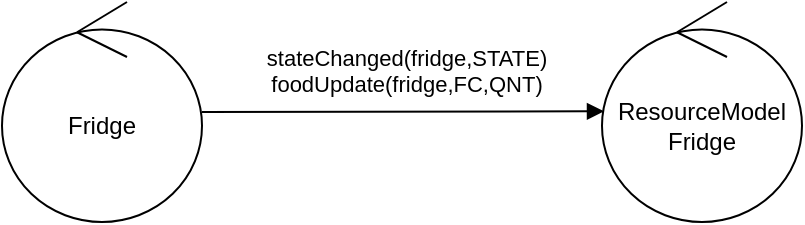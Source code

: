 <mxfile version="11.3.0" type="device" pages="1"><diagram id="JYTyOHGOhtkRoVSDCIXd" name="Page-1"><mxGraphModel dx="854" dy="504" grid="1" gridSize="10" guides="1" tooltips="1" connect="1" arrows="1" fold="1" page="1" pageScale="1" pageWidth="827" pageHeight="1169" math="0" shadow="0"><root><mxCell id="0"/><mxCell id="1" parent="0"/><mxCell id="s0b9L_krxAx5MLCL9W3s-2" value="Fridge" style="ellipse;shape=umlControl;whiteSpace=wrap;html=1;" parent="1" vertex="1"><mxGeometry x="220" y="340" width="100" height="110" as="geometry"/></mxCell><mxCell id="s0b9L_krxAx5MLCL9W3s-3" value="ResourceModel&lt;br&gt;Fridge" style="ellipse;shape=umlControl;whiteSpace=wrap;html=1;" parent="1" vertex="1"><mxGeometry x="520" y="340" width="100" height="110" as="geometry"/></mxCell><mxCell id="s0b9L_krxAx5MLCL9W3s-4" value="stateChanged(fridge,STATE)&lt;br&gt;foodUpdate(fridge,FC,QNT)" style="html=1;verticalAlign=bottom;endArrow=block;entryX=0.01;entryY=0.497;entryDx=0;entryDy=0;entryPerimeter=0;" parent="1" source="s0b9L_krxAx5MLCL9W3s-2" target="s0b9L_krxAx5MLCL9W3s-3" edge="1"><mxGeometry x="0.015" y="5" width="80" relative="1" as="geometry"><mxPoint x="320" y="395" as="sourcePoint"/><mxPoint x="400" y="395" as="targetPoint"/><mxPoint as="offset"/></mxGeometry></mxCell></root></mxGraphModel></diagram></mxfile>